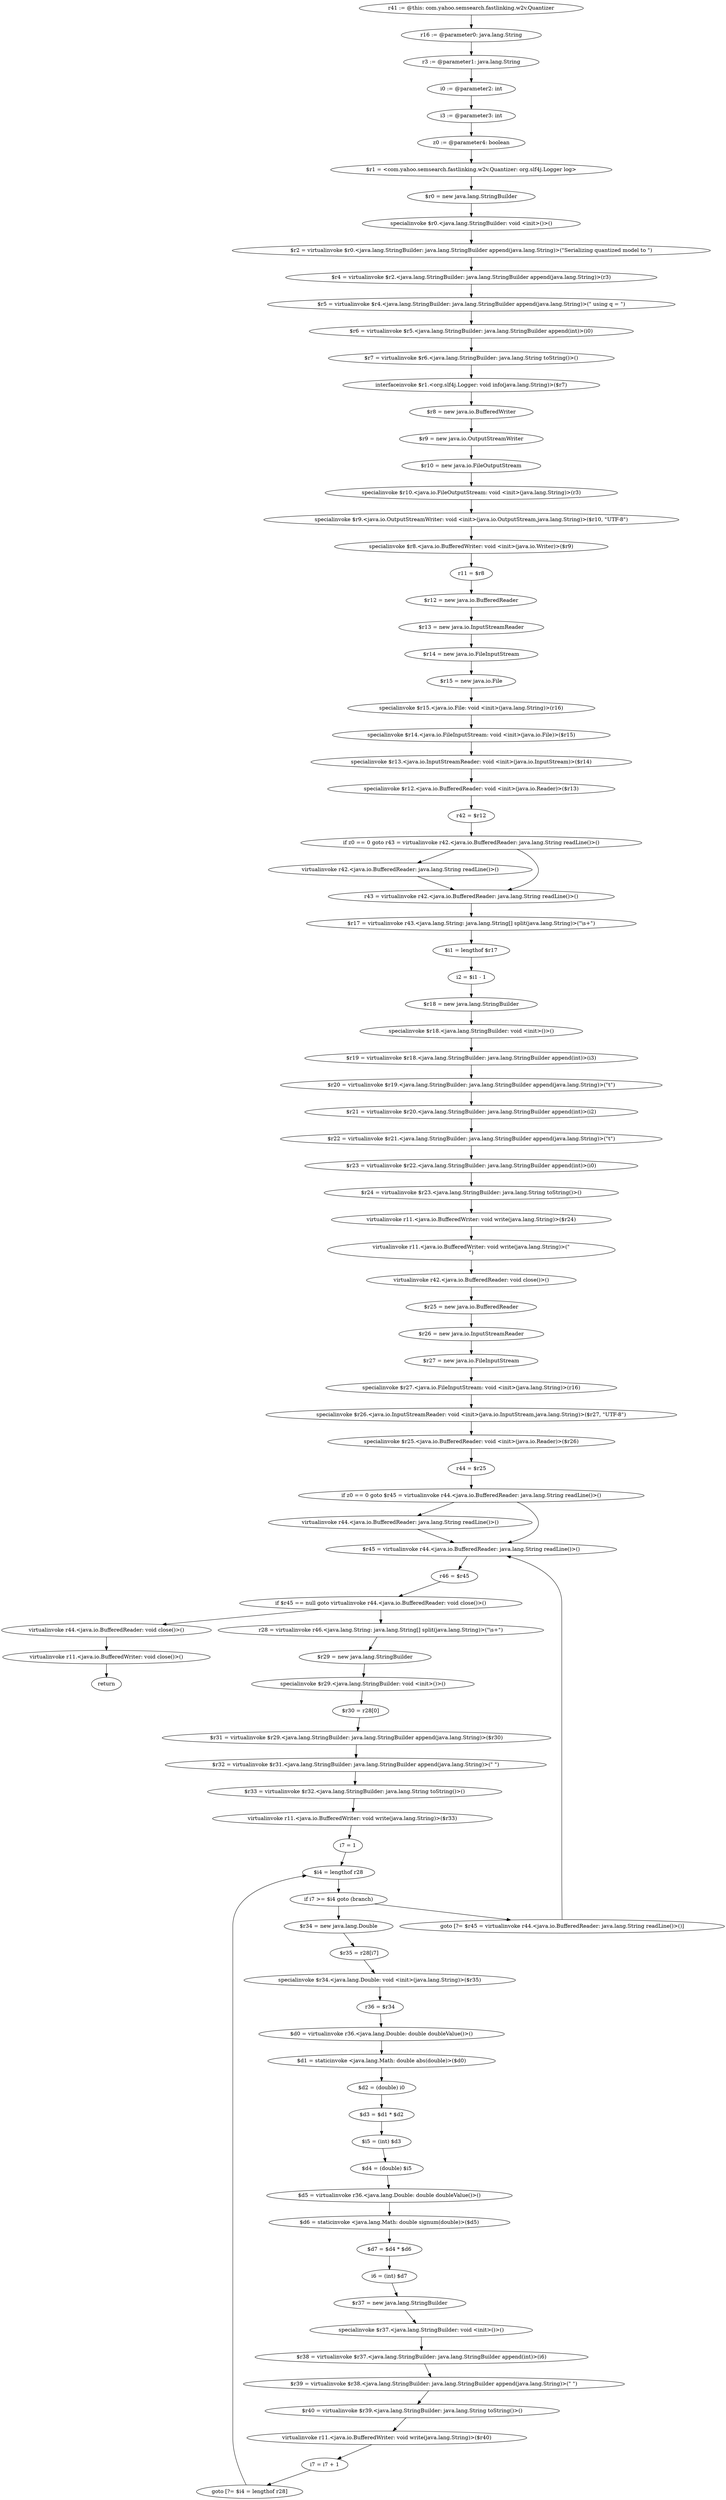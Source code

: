 digraph "unitGraph" {
    "r41 := @this: com.yahoo.semsearch.fastlinking.w2v.Quantizer"
    "r16 := @parameter0: java.lang.String"
    "r3 := @parameter1: java.lang.String"
    "i0 := @parameter2: int"
    "i3 := @parameter3: int"
    "z0 := @parameter4: boolean"
    "$r1 = <com.yahoo.semsearch.fastlinking.w2v.Quantizer: org.slf4j.Logger log>"
    "$r0 = new java.lang.StringBuilder"
    "specialinvoke $r0.<java.lang.StringBuilder: void <init>()>()"
    "$r2 = virtualinvoke $r0.<java.lang.StringBuilder: java.lang.StringBuilder append(java.lang.String)>(\"Serializing quantized model to \")"
    "$r4 = virtualinvoke $r2.<java.lang.StringBuilder: java.lang.StringBuilder append(java.lang.String)>(r3)"
    "$r5 = virtualinvoke $r4.<java.lang.StringBuilder: java.lang.StringBuilder append(java.lang.String)>(\" using q = \")"
    "$r6 = virtualinvoke $r5.<java.lang.StringBuilder: java.lang.StringBuilder append(int)>(i0)"
    "$r7 = virtualinvoke $r6.<java.lang.StringBuilder: java.lang.String toString()>()"
    "interfaceinvoke $r1.<org.slf4j.Logger: void info(java.lang.String)>($r7)"
    "$r8 = new java.io.BufferedWriter"
    "$r9 = new java.io.OutputStreamWriter"
    "$r10 = new java.io.FileOutputStream"
    "specialinvoke $r10.<java.io.FileOutputStream: void <init>(java.lang.String)>(r3)"
    "specialinvoke $r9.<java.io.OutputStreamWriter: void <init>(java.io.OutputStream,java.lang.String)>($r10, \"UTF-8\")"
    "specialinvoke $r8.<java.io.BufferedWriter: void <init>(java.io.Writer)>($r9)"
    "r11 = $r8"
    "$r12 = new java.io.BufferedReader"
    "$r13 = new java.io.InputStreamReader"
    "$r14 = new java.io.FileInputStream"
    "$r15 = new java.io.File"
    "specialinvoke $r15.<java.io.File: void <init>(java.lang.String)>(r16)"
    "specialinvoke $r14.<java.io.FileInputStream: void <init>(java.io.File)>($r15)"
    "specialinvoke $r13.<java.io.InputStreamReader: void <init>(java.io.InputStream)>($r14)"
    "specialinvoke $r12.<java.io.BufferedReader: void <init>(java.io.Reader)>($r13)"
    "r42 = $r12"
    "if z0 == 0 goto r43 = virtualinvoke r42.<java.io.BufferedReader: java.lang.String readLine()>()"
    "virtualinvoke r42.<java.io.BufferedReader: java.lang.String readLine()>()"
    "r43 = virtualinvoke r42.<java.io.BufferedReader: java.lang.String readLine()>()"
    "$r17 = virtualinvoke r43.<java.lang.String: java.lang.String[] split(java.lang.String)>(\"\\s+\")"
    "$i1 = lengthof $r17"
    "i2 = $i1 - 1"
    "$r18 = new java.lang.StringBuilder"
    "specialinvoke $r18.<java.lang.StringBuilder: void <init>()>()"
    "$r19 = virtualinvoke $r18.<java.lang.StringBuilder: java.lang.StringBuilder append(int)>(i3)"
    "$r20 = virtualinvoke $r19.<java.lang.StringBuilder: java.lang.StringBuilder append(java.lang.String)>(\"\t\")"
    "$r21 = virtualinvoke $r20.<java.lang.StringBuilder: java.lang.StringBuilder append(int)>(i2)"
    "$r22 = virtualinvoke $r21.<java.lang.StringBuilder: java.lang.StringBuilder append(java.lang.String)>(\"\t\")"
    "$r23 = virtualinvoke $r22.<java.lang.StringBuilder: java.lang.StringBuilder append(int)>(i0)"
    "$r24 = virtualinvoke $r23.<java.lang.StringBuilder: java.lang.String toString()>()"
    "virtualinvoke r11.<java.io.BufferedWriter: void write(java.lang.String)>($r24)"
    "virtualinvoke r11.<java.io.BufferedWriter: void write(java.lang.String)>(\"\n\")"
    "virtualinvoke r42.<java.io.BufferedReader: void close()>()"
    "$r25 = new java.io.BufferedReader"
    "$r26 = new java.io.InputStreamReader"
    "$r27 = new java.io.FileInputStream"
    "specialinvoke $r27.<java.io.FileInputStream: void <init>(java.lang.String)>(r16)"
    "specialinvoke $r26.<java.io.InputStreamReader: void <init>(java.io.InputStream,java.lang.String)>($r27, \"UTF-8\")"
    "specialinvoke $r25.<java.io.BufferedReader: void <init>(java.io.Reader)>($r26)"
    "r44 = $r25"
    "if z0 == 0 goto $r45 = virtualinvoke r44.<java.io.BufferedReader: java.lang.String readLine()>()"
    "virtualinvoke r44.<java.io.BufferedReader: java.lang.String readLine()>()"
    "$r45 = virtualinvoke r44.<java.io.BufferedReader: java.lang.String readLine()>()"
    "r46 = $r45"
    "if $r45 == null goto virtualinvoke r44.<java.io.BufferedReader: void close()>()"
    "r28 = virtualinvoke r46.<java.lang.String: java.lang.String[] split(java.lang.String)>(\"\\s+\")"
    "$r29 = new java.lang.StringBuilder"
    "specialinvoke $r29.<java.lang.StringBuilder: void <init>()>()"
    "$r30 = r28[0]"
    "$r31 = virtualinvoke $r29.<java.lang.StringBuilder: java.lang.StringBuilder append(java.lang.String)>($r30)"
    "$r32 = virtualinvoke $r31.<java.lang.StringBuilder: java.lang.StringBuilder append(java.lang.String)>(\" \")"
    "$r33 = virtualinvoke $r32.<java.lang.StringBuilder: java.lang.String toString()>()"
    "virtualinvoke r11.<java.io.BufferedWriter: void write(java.lang.String)>($r33)"
    "i7 = 1"
    "$i4 = lengthof r28"
    "if i7 >= $i4 goto (branch)"
    "$r34 = new java.lang.Double"
    "$r35 = r28[i7]"
    "specialinvoke $r34.<java.lang.Double: void <init>(java.lang.String)>($r35)"
    "r36 = $r34"
    "$d0 = virtualinvoke r36.<java.lang.Double: double doubleValue()>()"
    "$d1 = staticinvoke <java.lang.Math: double abs(double)>($d0)"
    "$d2 = (double) i0"
    "$d3 = $d1 * $d2"
    "$i5 = (int) $d3"
    "$d4 = (double) $i5"
    "$d5 = virtualinvoke r36.<java.lang.Double: double doubleValue()>()"
    "$d6 = staticinvoke <java.lang.Math: double signum(double)>($d5)"
    "$d7 = $d4 * $d6"
    "i6 = (int) $d7"
    "$r37 = new java.lang.StringBuilder"
    "specialinvoke $r37.<java.lang.StringBuilder: void <init>()>()"
    "$r38 = virtualinvoke $r37.<java.lang.StringBuilder: java.lang.StringBuilder append(int)>(i6)"
    "$r39 = virtualinvoke $r38.<java.lang.StringBuilder: java.lang.StringBuilder append(java.lang.String)>(\" \")"
    "$r40 = virtualinvoke $r39.<java.lang.StringBuilder: java.lang.String toString()>()"
    "virtualinvoke r11.<java.io.BufferedWriter: void write(java.lang.String)>($r40)"
    "i7 = i7 + 1"
    "goto [?= $i4 = lengthof r28]"
    "goto [?= $r45 = virtualinvoke r44.<java.io.BufferedReader: java.lang.String readLine()>()]"
    "virtualinvoke r44.<java.io.BufferedReader: void close()>()"
    "virtualinvoke r11.<java.io.BufferedWriter: void close()>()"
    "return"
    "r41 := @this: com.yahoo.semsearch.fastlinking.w2v.Quantizer"->"r16 := @parameter0: java.lang.String";
    "r16 := @parameter0: java.lang.String"->"r3 := @parameter1: java.lang.String";
    "r3 := @parameter1: java.lang.String"->"i0 := @parameter2: int";
    "i0 := @parameter2: int"->"i3 := @parameter3: int";
    "i3 := @parameter3: int"->"z0 := @parameter4: boolean";
    "z0 := @parameter4: boolean"->"$r1 = <com.yahoo.semsearch.fastlinking.w2v.Quantizer: org.slf4j.Logger log>";
    "$r1 = <com.yahoo.semsearch.fastlinking.w2v.Quantizer: org.slf4j.Logger log>"->"$r0 = new java.lang.StringBuilder";
    "$r0 = new java.lang.StringBuilder"->"specialinvoke $r0.<java.lang.StringBuilder: void <init>()>()";
    "specialinvoke $r0.<java.lang.StringBuilder: void <init>()>()"->"$r2 = virtualinvoke $r0.<java.lang.StringBuilder: java.lang.StringBuilder append(java.lang.String)>(\"Serializing quantized model to \")";
    "$r2 = virtualinvoke $r0.<java.lang.StringBuilder: java.lang.StringBuilder append(java.lang.String)>(\"Serializing quantized model to \")"->"$r4 = virtualinvoke $r2.<java.lang.StringBuilder: java.lang.StringBuilder append(java.lang.String)>(r3)";
    "$r4 = virtualinvoke $r2.<java.lang.StringBuilder: java.lang.StringBuilder append(java.lang.String)>(r3)"->"$r5 = virtualinvoke $r4.<java.lang.StringBuilder: java.lang.StringBuilder append(java.lang.String)>(\" using q = \")";
    "$r5 = virtualinvoke $r4.<java.lang.StringBuilder: java.lang.StringBuilder append(java.lang.String)>(\" using q = \")"->"$r6 = virtualinvoke $r5.<java.lang.StringBuilder: java.lang.StringBuilder append(int)>(i0)";
    "$r6 = virtualinvoke $r5.<java.lang.StringBuilder: java.lang.StringBuilder append(int)>(i0)"->"$r7 = virtualinvoke $r6.<java.lang.StringBuilder: java.lang.String toString()>()";
    "$r7 = virtualinvoke $r6.<java.lang.StringBuilder: java.lang.String toString()>()"->"interfaceinvoke $r1.<org.slf4j.Logger: void info(java.lang.String)>($r7)";
    "interfaceinvoke $r1.<org.slf4j.Logger: void info(java.lang.String)>($r7)"->"$r8 = new java.io.BufferedWriter";
    "$r8 = new java.io.BufferedWriter"->"$r9 = new java.io.OutputStreamWriter";
    "$r9 = new java.io.OutputStreamWriter"->"$r10 = new java.io.FileOutputStream";
    "$r10 = new java.io.FileOutputStream"->"specialinvoke $r10.<java.io.FileOutputStream: void <init>(java.lang.String)>(r3)";
    "specialinvoke $r10.<java.io.FileOutputStream: void <init>(java.lang.String)>(r3)"->"specialinvoke $r9.<java.io.OutputStreamWriter: void <init>(java.io.OutputStream,java.lang.String)>($r10, \"UTF-8\")";
    "specialinvoke $r9.<java.io.OutputStreamWriter: void <init>(java.io.OutputStream,java.lang.String)>($r10, \"UTF-8\")"->"specialinvoke $r8.<java.io.BufferedWriter: void <init>(java.io.Writer)>($r9)";
    "specialinvoke $r8.<java.io.BufferedWriter: void <init>(java.io.Writer)>($r9)"->"r11 = $r8";
    "r11 = $r8"->"$r12 = new java.io.BufferedReader";
    "$r12 = new java.io.BufferedReader"->"$r13 = new java.io.InputStreamReader";
    "$r13 = new java.io.InputStreamReader"->"$r14 = new java.io.FileInputStream";
    "$r14 = new java.io.FileInputStream"->"$r15 = new java.io.File";
    "$r15 = new java.io.File"->"specialinvoke $r15.<java.io.File: void <init>(java.lang.String)>(r16)";
    "specialinvoke $r15.<java.io.File: void <init>(java.lang.String)>(r16)"->"specialinvoke $r14.<java.io.FileInputStream: void <init>(java.io.File)>($r15)";
    "specialinvoke $r14.<java.io.FileInputStream: void <init>(java.io.File)>($r15)"->"specialinvoke $r13.<java.io.InputStreamReader: void <init>(java.io.InputStream)>($r14)";
    "specialinvoke $r13.<java.io.InputStreamReader: void <init>(java.io.InputStream)>($r14)"->"specialinvoke $r12.<java.io.BufferedReader: void <init>(java.io.Reader)>($r13)";
    "specialinvoke $r12.<java.io.BufferedReader: void <init>(java.io.Reader)>($r13)"->"r42 = $r12";
    "r42 = $r12"->"if z0 == 0 goto r43 = virtualinvoke r42.<java.io.BufferedReader: java.lang.String readLine()>()";
    "if z0 == 0 goto r43 = virtualinvoke r42.<java.io.BufferedReader: java.lang.String readLine()>()"->"virtualinvoke r42.<java.io.BufferedReader: java.lang.String readLine()>()";
    "if z0 == 0 goto r43 = virtualinvoke r42.<java.io.BufferedReader: java.lang.String readLine()>()"->"r43 = virtualinvoke r42.<java.io.BufferedReader: java.lang.String readLine()>()";
    "virtualinvoke r42.<java.io.BufferedReader: java.lang.String readLine()>()"->"r43 = virtualinvoke r42.<java.io.BufferedReader: java.lang.String readLine()>()";
    "r43 = virtualinvoke r42.<java.io.BufferedReader: java.lang.String readLine()>()"->"$r17 = virtualinvoke r43.<java.lang.String: java.lang.String[] split(java.lang.String)>(\"\\s+\")";
    "$r17 = virtualinvoke r43.<java.lang.String: java.lang.String[] split(java.lang.String)>(\"\\s+\")"->"$i1 = lengthof $r17";
    "$i1 = lengthof $r17"->"i2 = $i1 - 1";
    "i2 = $i1 - 1"->"$r18 = new java.lang.StringBuilder";
    "$r18 = new java.lang.StringBuilder"->"specialinvoke $r18.<java.lang.StringBuilder: void <init>()>()";
    "specialinvoke $r18.<java.lang.StringBuilder: void <init>()>()"->"$r19 = virtualinvoke $r18.<java.lang.StringBuilder: java.lang.StringBuilder append(int)>(i3)";
    "$r19 = virtualinvoke $r18.<java.lang.StringBuilder: java.lang.StringBuilder append(int)>(i3)"->"$r20 = virtualinvoke $r19.<java.lang.StringBuilder: java.lang.StringBuilder append(java.lang.String)>(\"\t\")";
    "$r20 = virtualinvoke $r19.<java.lang.StringBuilder: java.lang.StringBuilder append(java.lang.String)>(\"\t\")"->"$r21 = virtualinvoke $r20.<java.lang.StringBuilder: java.lang.StringBuilder append(int)>(i2)";
    "$r21 = virtualinvoke $r20.<java.lang.StringBuilder: java.lang.StringBuilder append(int)>(i2)"->"$r22 = virtualinvoke $r21.<java.lang.StringBuilder: java.lang.StringBuilder append(java.lang.String)>(\"\t\")";
    "$r22 = virtualinvoke $r21.<java.lang.StringBuilder: java.lang.StringBuilder append(java.lang.String)>(\"\t\")"->"$r23 = virtualinvoke $r22.<java.lang.StringBuilder: java.lang.StringBuilder append(int)>(i0)";
    "$r23 = virtualinvoke $r22.<java.lang.StringBuilder: java.lang.StringBuilder append(int)>(i0)"->"$r24 = virtualinvoke $r23.<java.lang.StringBuilder: java.lang.String toString()>()";
    "$r24 = virtualinvoke $r23.<java.lang.StringBuilder: java.lang.String toString()>()"->"virtualinvoke r11.<java.io.BufferedWriter: void write(java.lang.String)>($r24)";
    "virtualinvoke r11.<java.io.BufferedWriter: void write(java.lang.String)>($r24)"->"virtualinvoke r11.<java.io.BufferedWriter: void write(java.lang.String)>(\"\n\")";
    "virtualinvoke r11.<java.io.BufferedWriter: void write(java.lang.String)>(\"\n\")"->"virtualinvoke r42.<java.io.BufferedReader: void close()>()";
    "virtualinvoke r42.<java.io.BufferedReader: void close()>()"->"$r25 = new java.io.BufferedReader";
    "$r25 = new java.io.BufferedReader"->"$r26 = new java.io.InputStreamReader";
    "$r26 = new java.io.InputStreamReader"->"$r27 = new java.io.FileInputStream";
    "$r27 = new java.io.FileInputStream"->"specialinvoke $r27.<java.io.FileInputStream: void <init>(java.lang.String)>(r16)";
    "specialinvoke $r27.<java.io.FileInputStream: void <init>(java.lang.String)>(r16)"->"specialinvoke $r26.<java.io.InputStreamReader: void <init>(java.io.InputStream,java.lang.String)>($r27, \"UTF-8\")";
    "specialinvoke $r26.<java.io.InputStreamReader: void <init>(java.io.InputStream,java.lang.String)>($r27, \"UTF-8\")"->"specialinvoke $r25.<java.io.BufferedReader: void <init>(java.io.Reader)>($r26)";
    "specialinvoke $r25.<java.io.BufferedReader: void <init>(java.io.Reader)>($r26)"->"r44 = $r25";
    "r44 = $r25"->"if z0 == 0 goto $r45 = virtualinvoke r44.<java.io.BufferedReader: java.lang.String readLine()>()";
    "if z0 == 0 goto $r45 = virtualinvoke r44.<java.io.BufferedReader: java.lang.String readLine()>()"->"virtualinvoke r44.<java.io.BufferedReader: java.lang.String readLine()>()";
    "if z0 == 0 goto $r45 = virtualinvoke r44.<java.io.BufferedReader: java.lang.String readLine()>()"->"$r45 = virtualinvoke r44.<java.io.BufferedReader: java.lang.String readLine()>()";
    "virtualinvoke r44.<java.io.BufferedReader: java.lang.String readLine()>()"->"$r45 = virtualinvoke r44.<java.io.BufferedReader: java.lang.String readLine()>()";
    "$r45 = virtualinvoke r44.<java.io.BufferedReader: java.lang.String readLine()>()"->"r46 = $r45";
    "r46 = $r45"->"if $r45 == null goto virtualinvoke r44.<java.io.BufferedReader: void close()>()";
    "if $r45 == null goto virtualinvoke r44.<java.io.BufferedReader: void close()>()"->"r28 = virtualinvoke r46.<java.lang.String: java.lang.String[] split(java.lang.String)>(\"\\s+\")";
    "if $r45 == null goto virtualinvoke r44.<java.io.BufferedReader: void close()>()"->"virtualinvoke r44.<java.io.BufferedReader: void close()>()";
    "r28 = virtualinvoke r46.<java.lang.String: java.lang.String[] split(java.lang.String)>(\"\\s+\")"->"$r29 = new java.lang.StringBuilder";
    "$r29 = new java.lang.StringBuilder"->"specialinvoke $r29.<java.lang.StringBuilder: void <init>()>()";
    "specialinvoke $r29.<java.lang.StringBuilder: void <init>()>()"->"$r30 = r28[0]";
    "$r30 = r28[0]"->"$r31 = virtualinvoke $r29.<java.lang.StringBuilder: java.lang.StringBuilder append(java.lang.String)>($r30)";
    "$r31 = virtualinvoke $r29.<java.lang.StringBuilder: java.lang.StringBuilder append(java.lang.String)>($r30)"->"$r32 = virtualinvoke $r31.<java.lang.StringBuilder: java.lang.StringBuilder append(java.lang.String)>(\" \")";
    "$r32 = virtualinvoke $r31.<java.lang.StringBuilder: java.lang.StringBuilder append(java.lang.String)>(\" \")"->"$r33 = virtualinvoke $r32.<java.lang.StringBuilder: java.lang.String toString()>()";
    "$r33 = virtualinvoke $r32.<java.lang.StringBuilder: java.lang.String toString()>()"->"virtualinvoke r11.<java.io.BufferedWriter: void write(java.lang.String)>($r33)";
    "virtualinvoke r11.<java.io.BufferedWriter: void write(java.lang.String)>($r33)"->"i7 = 1";
    "i7 = 1"->"$i4 = lengthof r28";
    "$i4 = lengthof r28"->"if i7 >= $i4 goto (branch)";
    "if i7 >= $i4 goto (branch)"->"$r34 = new java.lang.Double";
    "if i7 >= $i4 goto (branch)"->"goto [?= $r45 = virtualinvoke r44.<java.io.BufferedReader: java.lang.String readLine()>()]";
    "$r34 = new java.lang.Double"->"$r35 = r28[i7]";
    "$r35 = r28[i7]"->"specialinvoke $r34.<java.lang.Double: void <init>(java.lang.String)>($r35)";
    "specialinvoke $r34.<java.lang.Double: void <init>(java.lang.String)>($r35)"->"r36 = $r34";
    "r36 = $r34"->"$d0 = virtualinvoke r36.<java.lang.Double: double doubleValue()>()";
    "$d0 = virtualinvoke r36.<java.lang.Double: double doubleValue()>()"->"$d1 = staticinvoke <java.lang.Math: double abs(double)>($d0)";
    "$d1 = staticinvoke <java.lang.Math: double abs(double)>($d0)"->"$d2 = (double) i0";
    "$d2 = (double) i0"->"$d3 = $d1 * $d2";
    "$d3 = $d1 * $d2"->"$i5 = (int) $d3";
    "$i5 = (int) $d3"->"$d4 = (double) $i5";
    "$d4 = (double) $i5"->"$d5 = virtualinvoke r36.<java.lang.Double: double doubleValue()>()";
    "$d5 = virtualinvoke r36.<java.lang.Double: double doubleValue()>()"->"$d6 = staticinvoke <java.lang.Math: double signum(double)>($d5)";
    "$d6 = staticinvoke <java.lang.Math: double signum(double)>($d5)"->"$d7 = $d4 * $d6";
    "$d7 = $d4 * $d6"->"i6 = (int) $d7";
    "i6 = (int) $d7"->"$r37 = new java.lang.StringBuilder";
    "$r37 = new java.lang.StringBuilder"->"specialinvoke $r37.<java.lang.StringBuilder: void <init>()>()";
    "specialinvoke $r37.<java.lang.StringBuilder: void <init>()>()"->"$r38 = virtualinvoke $r37.<java.lang.StringBuilder: java.lang.StringBuilder append(int)>(i6)";
    "$r38 = virtualinvoke $r37.<java.lang.StringBuilder: java.lang.StringBuilder append(int)>(i6)"->"$r39 = virtualinvoke $r38.<java.lang.StringBuilder: java.lang.StringBuilder append(java.lang.String)>(\" \")";
    "$r39 = virtualinvoke $r38.<java.lang.StringBuilder: java.lang.StringBuilder append(java.lang.String)>(\" \")"->"$r40 = virtualinvoke $r39.<java.lang.StringBuilder: java.lang.String toString()>()";
    "$r40 = virtualinvoke $r39.<java.lang.StringBuilder: java.lang.String toString()>()"->"virtualinvoke r11.<java.io.BufferedWriter: void write(java.lang.String)>($r40)";
    "virtualinvoke r11.<java.io.BufferedWriter: void write(java.lang.String)>($r40)"->"i7 = i7 + 1";
    "i7 = i7 + 1"->"goto [?= $i4 = lengthof r28]";
    "goto [?= $i4 = lengthof r28]"->"$i4 = lengthof r28";
    "goto [?= $r45 = virtualinvoke r44.<java.io.BufferedReader: java.lang.String readLine()>()]"->"$r45 = virtualinvoke r44.<java.io.BufferedReader: java.lang.String readLine()>()";
    "virtualinvoke r44.<java.io.BufferedReader: void close()>()"->"virtualinvoke r11.<java.io.BufferedWriter: void close()>()";
    "virtualinvoke r11.<java.io.BufferedWriter: void close()>()"->"return";
}

